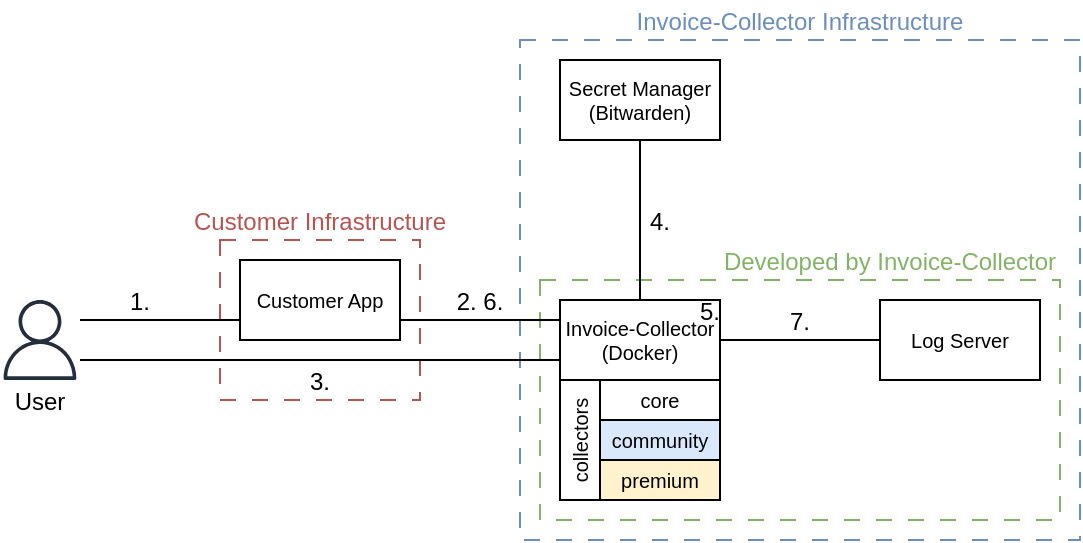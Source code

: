 <mxfile>
    <diagram id="s3XKS49f7g5tn125unqJ" name="Page-1">
        <mxGraphModel dx="735" dy="300" grid="1" gridSize="10" guides="1" tooltips="1" connect="1" arrows="1" fold="1" page="1" pageScale="1" pageWidth="1200" pageHeight="600" math="0" shadow="0">
            <root>
                <mxCell id="0"/>
                <mxCell id="1" parent="0"/>
                <mxCell id="82" value="" style="fillColor=none;strokeColor=#6c8ebf;rounded=0;connectable=0;arcSize=8;dashed=1;strokeWidth=1;dashPattern=8 8;" parent="1" vertex="1">
                    <mxGeometry x="340" y="310" width="280" height="250" as="geometry"/>
                </mxCell>
                <mxCell id="65" value="" style="fillColor=none;strokeColor=#82b366;rounded=0;connectable=0;arcSize=8;dashed=1;strokeWidth=1;dashPattern=8 8;" parent="1" vertex="1">
                    <mxGeometry x="350" y="430" width="260" height="120" as="geometry"/>
                </mxCell>
                <mxCell id="66" value="" style="fillColor=none;strokeColor=#b85450;rounded=0;connectable=0;arcSize=8;dashed=1;strokeWidth=1;dashPattern=8 8;" parent="1" vertex="1">
                    <mxGeometry x="190" y="410" width="100" height="80" as="geometry"/>
                </mxCell>
                <mxCell id="67" value="Customer Infrastructure" style="text;strokeColor=none;align=center;fillColor=none;verticalAlign=middle;rounded=0;fontColor=#B85450;" parent="1" vertex="1">
                    <mxGeometry x="160" y="390" width="160" height="20" as="geometry"/>
                </mxCell>
                <mxCell id="68" value="" style="sketch=0;outlineConnect=0;fontColor=#232F3E;gradientColor=none;fillColor=#232F3D;strokeColor=none;dashed=0;verticalLabelPosition=bottom;verticalAlign=top;align=center;html=1;fontSize=12;fontStyle=0;aspect=fixed;pointerEvents=1;shape=mxgraph.aws4.user;connectable=0;" parent="1" vertex="1">
                    <mxGeometry x="80" y="440" width="40" height="40" as="geometry"/>
                </mxCell>
                <mxCell id="69" style="edgeStyle=none;html=1;exitX=0;exitY=0.75;exitDx=0;exitDy=0;endArrow=none;endFill=0;" parent="1" source="70" edge="1">
                    <mxGeometry relative="1" as="geometry">
                        <mxPoint x="201.82" y="440" as="sourcePoint"/>
                        <mxPoint x="120" y="450" as="targetPoint"/>
                    </mxGeometry>
                </mxCell>
                <mxCell id="70" value="Customer App" style="whiteSpace=wrap;html=1;fontSize=10;" parent="1" vertex="1">
                    <mxGeometry x="200" y="420" width="80" height="40" as="geometry"/>
                </mxCell>
                <mxCell id="71" value="Invoice-Collector&lt;div&gt;(Docker)&lt;/div&gt;" style="whiteSpace=wrap;html=1;fontSize=10;" parent="1" vertex="1">
                    <mxGeometry x="360" y="440" width="80" height="40" as="geometry"/>
                </mxCell>
                <mxCell id="72" value="collectors" style="whiteSpace=wrap;html=1;fontSize=10;horizontal=0;" parent="1" vertex="1">
                    <mxGeometry x="360" y="480" width="20" height="60" as="geometry"/>
                </mxCell>
                <mxCell id="73" value="core" style="whiteSpace=wrap;html=1;fontSize=10;" parent="1" vertex="1">
                    <mxGeometry x="380" y="480" width="60" height="20" as="geometry"/>
                </mxCell>
                <mxCell id="74" value="community" style="whiteSpace=wrap;html=1;fontSize=10;fillColor=#dae8fc;strokeColor=#000000;" parent="1" vertex="1">
                    <mxGeometry x="380" y="500" width="60" height="20" as="geometry"/>
                </mxCell>
                <mxCell id="75" value="premium" style="whiteSpace=wrap;html=1;fontSize=10;fillColor=#fff2cc;strokeColor=#000000;" parent="1" vertex="1">
                    <mxGeometry x="380" y="520" width="60" height="20" as="geometry"/>
                </mxCell>
                <mxCell id="76" value="Log Server" style="whiteSpace=wrap;html=1;fontSize=10;" parent="1" vertex="1">
                    <mxGeometry x="520" y="440" width="80" height="40" as="geometry"/>
                </mxCell>
                <mxCell id="77" value="Secret Manager&lt;br&gt;(Bitwarden)" style="whiteSpace=wrap;html=1;fontSize=10;" parent="1" vertex="1">
                    <mxGeometry x="360" y="320" width="80" height="40" as="geometry"/>
                </mxCell>
                <mxCell id="78" style="edgeStyle=none;html=1;exitX=0;exitY=0.75;exitDx=0;exitDy=0;endArrow=none;endFill=0;" parent="1" source="71" edge="1">
                    <mxGeometry relative="1" as="geometry">
                        <mxPoint x="210" y="460" as="sourcePoint"/>
                        <mxPoint x="120" y="470" as="targetPoint"/>
                    </mxGeometry>
                </mxCell>
                <mxCell id="79" style="edgeStyle=none;html=1;exitX=0;exitY=0.25;exitDx=0;exitDy=0;endArrow=none;endFill=0;entryX=1;entryY=0.75;entryDx=0;entryDy=0;" parent="1" source="71" target="70" edge="1">
                    <mxGeometry relative="1" as="geometry">
                        <mxPoint x="370" y="480" as="sourcePoint"/>
                        <mxPoint x="130" y="480" as="targetPoint"/>
                    </mxGeometry>
                </mxCell>
                <mxCell id="80" style="edgeStyle=none;html=1;exitX=0.5;exitY=1;exitDx=0;exitDy=0;endArrow=none;endFill=0;entryX=0.5;entryY=0;entryDx=0;entryDy=0;" parent="1" source="77" target="71" edge="1">
                    <mxGeometry relative="1" as="geometry">
                        <mxPoint x="370" y="460" as="sourcePoint"/>
                        <mxPoint x="290" y="460" as="targetPoint"/>
                    </mxGeometry>
                </mxCell>
                <mxCell id="81" style="edgeStyle=none;html=1;exitX=0;exitY=0.5;exitDx=0;exitDy=0;endArrow=none;endFill=0;entryX=1;entryY=0.5;entryDx=0;entryDy=0;" parent="1" source="76" target="71" edge="1">
                    <mxGeometry relative="1" as="geometry">
                        <mxPoint x="410" y="370" as="sourcePoint"/>
                        <mxPoint x="410" y="450" as="targetPoint"/>
                    </mxGeometry>
                </mxCell>
                <mxCell id="83" value="Developed by Invoice-Collector" style="text;strokeColor=none;align=center;fillColor=none;verticalAlign=middle;rounded=0;fontColor=#82B366;" parent="1" vertex="1">
                    <mxGeometry x="440" y="410" width="170" height="20" as="geometry"/>
                </mxCell>
                <mxCell id="84" value="User" style="text;strokeColor=none;align=center;fillColor=none;verticalAlign=middle;rounded=0;fontColor=#000000;" parent="1" vertex="1">
                    <mxGeometry x="80" y="480" width="40" height="20" as="geometry"/>
                </mxCell>
                <mxCell id="85" value="1." style="text;strokeColor=none;align=center;fillColor=none;verticalAlign=middle;rounded=0;fontColor=#000000;" parent="1" vertex="1">
                    <mxGeometry x="130" y="430" width="40" height="20" as="geometry"/>
                </mxCell>
                <mxCell id="86" value="2. 6." style="text;strokeColor=none;align=center;fillColor=none;verticalAlign=middle;rounded=0;fontColor=#000000;" parent="1" vertex="1">
                    <mxGeometry x="290" y="430" width="60" height="20" as="geometry"/>
                </mxCell>
                <mxCell id="87" value="3." style="text;strokeColor=none;align=center;fillColor=none;verticalAlign=middle;rounded=0;fontColor=#000000;" parent="1" vertex="1">
                    <mxGeometry x="210" y="470" width="60" height="20" as="geometry"/>
                </mxCell>
                <mxCell id="88" value="4." style="text;strokeColor=none;align=center;fillColor=none;verticalAlign=middle;rounded=0;fontColor=#000000;" parent="1" vertex="1">
                    <mxGeometry x="400" y="390" width="20" height="20" as="geometry"/>
                </mxCell>
                <mxCell id="89" value="7." style="text;strokeColor=none;align=center;fillColor=none;verticalAlign=middle;rounded=0;fontColor=#000000;" parent="1" vertex="1">
                    <mxGeometry x="470" y="440" width="20" height="20" as="geometry"/>
                </mxCell>
                <mxCell id="90" value="5." style="text;strokeColor=none;align=center;fillColor=none;verticalAlign=middle;rounded=0;fontColor=#000000;" parent="1" vertex="1">
                    <mxGeometry x="430" y="440" width="10" height="10" as="geometry"/>
                </mxCell>
                <mxCell id="91" value="Invoice-Collector Infrastructure" style="text;strokeColor=none;align=center;fillColor=none;verticalAlign=middle;rounded=0;fontColor=#6C8EBF;" parent="1" vertex="1">
                    <mxGeometry x="340" y="290" width="280" height="20" as="geometry"/>
                </mxCell>
            </root>
        </mxGraphModel>
    </diagram>
</mxfile>